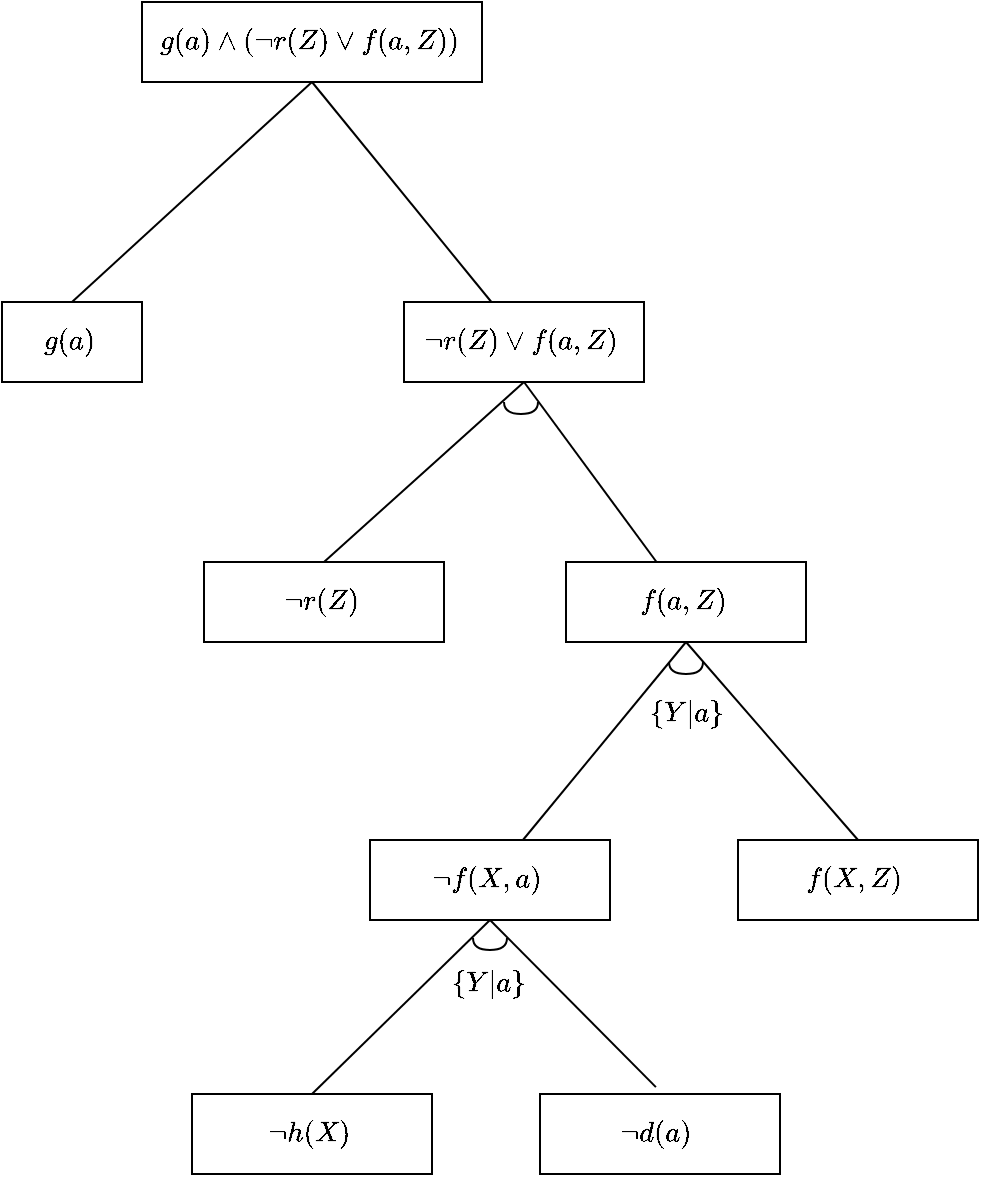 <mxfile version="14.1.8" type="device"><diagram id="fCDD8lMnLZh4A5w1Xm2v" name="Página-1"><mxGraphModel dx="918" dy="568" grid="0" gridSize="10" guides="1" tooltips="1" connect="1" arrows="1" fold="1" page="1" pageScale="1" pageWidth="827" pageHeight="1169" math="1" shadow="0"><root><mxCell id="0"/><mxCell id="1" parent="0"/><mxCell id="TPBA8oxg8LPt78Pjeoq4-2" style="rounded=0;orthogonalLoop=1;jettySize=auto;html=1;exitX=0.5;exitY=1;exitDx=0;exitDy=0;entryX=0.5;entryY=0;entryDx=0;entryDy=0;endArrow=none;endFill=0;" edge="1" parent="1" source="TPBA8oxg8LPt78Pjeoq4-4" target="TPBA8oxg8LPt78Pjeoq4-5"><mxGeometry relative="1" as="geometry"/></mxCell><mxCell id="TPBA8oxg8LPt78Pjeoq4-3" style="rounded=0;orthogonalLoop=1;jettySize=auto;html=1;exitX=0.5;exitY=1;exitDx=0;exitDy=0;endArrow=none;endFill=0;" edge="1" parent="1" source="TPBA8oxg8LPt78Pjeoq4-4" target="TPBA8oxg8LPt78Pjeoq4-8"><mxGeometry relative="1" as="geometry"/></mxCell><mxCell id="TPBA8oxg8LPt78Pjeoq4-4" value="\( g(a) \land (\lnot r(Z)\lor f(a,Z)) \)&lt;span&gt;&amp;nbsp;&lt;/span&gt;" style="rounded=0;whiteSpace=wrap;html=1;" vertex="1" parent="1"><mxGeometry x="240" y="160" width="170" height="40" as="geometry"/></mxCell><mxCell id="TPBA8oxg8LPt78Pjeoq4-5" value="\( g(a) \)&lt;span style=&quot;background-color: initial;&quot;&gt;&amp;nbsp;&lt;/span&gt;" style="rounded=0;whiteSpace=wrap;html=1;" vertex="1" parent="1"><mxGeometry x="170" y="310" width="70" height="40" as="geometry"/></mxCell><mxCell id="TPBA8oxg8LPt78Pjeoq4-6" style="rounded=0;orthogonalLoop=1;jettySize=auto;html=1;exitX=0.5;exitY=1;exitDx=0;exitDy=0;entryX=0.5;entryY=0;entryDx=0;entryDy=0;endArrow=none;endFill=0;" edge="1" parent="1" source="TPBA8oxg8LPt78Pjeoq4-8" target="TPBA8oxg8LPt78Pjeoq4-9"><mxGeometry relative="1" as="geometry"/></mxCell><mxCell id="TPBA8oxg8LPt78Pjeoq4-7" style="rounded=0;orthogonalLoop=1;jettySize=auto;html=1;exitX=0.5;exitY=1;exitDx=0;exitDy=0;endArrow=none;endFill=0;" edge="1" parent="1" source="TPBA8oxg8LPt78Pjeoq4-8" target="TPBA8oxg8LPt78Pjeoq4-10"><mxGeometry relative="1" as="geometry"/></mxCell><mxCell id="TPBA8oxg8LPt78Pjeoq4-8" value="\( \lnot r(Z)\lor f(a,Z) \)&lt;span&gt;&amp;nbsp;&lt;/span&gt;" style="rounded=0;whiteSpace=wrap;html=1;" vertex="1" parent="1"><mxGeometry x="371" y="310" width="120" height="40" as="geometry"/></mxCell><mxCell id="TPBA8oxg8LPt78Pjeoq4-9" value="\( \lnot r(Z) \)&lt;span style=&quot;background-color: initial;&quot;&gt;&amp;nbsp;&lt;/span&gt;" style="rounded=0;whiteSpace=wrap;html=1;" vertex="1" parent="1"><mxGeometry x="271" y="440" width="120" height="40" as="geometry"/></mxCell><mxCell id="TPBA8oxg8LPt78Pjeoq4-16" style="orthogonalLoop=1;jettySize=auto;html=1;exitX=0.5;exitY=1;exitDx=0;exitDy=0;endArrow=none;endFill=0;" edge="1" parent="1" source="TPBA8oxg8LPt78Pjeoq4-10" target="TPBA8oxg8LPt78Pjeoq4-14"><mxGeometry relative="1" as="geometry"/></mxCell><mxCell id="TPBA8oxg8LPt78Pjeoq4-17" style="edgeStyle=none;orthogonalLoop=1;jettySize=auto;html=1;exitX=0.5;exitY=1;exitDx=0;exitDy=0;entryX=0.5;entryY=0;entryDx=0;entryDy=0;endArrow=none;endFill=0;" edge="1" parent="1" source="TPBA8oxg8LPt78Pjeoq4-10" target="TPBA8oxg8LPt78Pjeoq4-15"><mxGeometry relative="1" as="geometry"/></mxCell><mxCell id="TPBA8oxg8LPt78Pjeoq4-10" value="\( f(a,Z) \)&lt;span&gt;&amp;nbsp;&lt;/span&gt;" style="rounded=0;whiteSpace=wrap;html=1;" vertex="1" parent="1"><mxGeometry x="452" y="440" width="120" height="40" as="geometry"/></mxCell><mxCell id="TPBA8oxg8LPt78Pjeoq4-13" value="" style="endArrow=none;html=1;edgeStyle=orthogonalEdgeStyle;curved=1;" edge="1" parent="1"><mxGeometry width="50" height="50" relative="1" as="geometry"><mxPoint x="421" y="360" as="sourcePoint"/><mxPoint x="438" y="360" as="targetPoint"/><Array as="points"><mxPoint x="421" y="366"/><mxPoint x="438" y="366"/></Array></mxGeometry></mxCell><mxCell id="TPBA8oxg8LPt78Pjeoq4-21" style="edgeStyle=none;orthogonalLoop=1;jettySize=auto;html=1;exitX=0.5;exitY=1;exitDx=0;exitDy=0;entryX=0.5;entryY=0;entryDx=0;entryDy=0;endArrow=none;endFill=0;" edge="1" parent="1" source="TPBA8oxg8LPt78Pjeoq4-14" target="TPBA8oxg8LPt78Pjeoq4-19"><mxGeometry relative="1" as="geometry"/></mxCell><mxCell id="TPBA8oxg8LPt78Pjeoq4-22" style="edgeStyle=none;orthogonalLoop=1;jettySize=auto;html=1;exitX=0.5;exitY=1;exitDx=0;exitDy=0;entryX=0.483;entryY=-0.086;entryDx=0;entryDy=0;entryPerimeter=0;endArrow=none;endFill=0;" edge="1" parent="1" source="TPBA8oxg8LPt78Pjeoq4-14" target="TPBA8oxg8LPt78Pjeoq4-20"><mxGeometry relative="1" as="geometry"/></mxCell><mxCell id="TPBA8oxg8LPt78Pjeoq4-14" value="\( \lnot f(X,a) \)&lt;span&gt;&amp;nbsp;&lt;/span&gt;" style="rounded=0;whiteSpace=wrap;html=1;" vertex="1" parent="1"><mxGeometry x="354" y="579" width="120" height="40" as="geometry"/></mxCell><mxCell id="TPBA8oxg8LPt78Pjeoq4-15" value="\( f(X,Z) \)&lt;span&gt;&amp;nbsp;&lt;/span&gt;" style="rounded=0;whiteSpace=wrap;html=1;" vertex="1" parent="1"><mxGeometry x="538" y="579" width="120" height="40" as="geometry"/></mxCell><mxCell id="TPBA8oxg8LPt78Pjeoq4-18" value="" style="endArrow=none;html=1;edgeStyle=orthogonalEdgeStyle;curved=1;" edge="1" parent="1"><mxGeometry width="50" height="50" relative="1" as="geometry"><mxPoint x="503.5" y="490" as="sourcePoint"/><mxPoint x="520.5" y="490" as="targetPoint"/><Array as="points"><mxPoint x="503.5" y="496"/><mxPoint x="520.5" y="496"/></Array></mxGeometry></mxCell><mxCell id="TPBA8oxg8LPt78Pjeoq4-19" value="\( \lnot h(X) \)&lt;span&gt;&amp;nbsp;&lt;/span&gt;" style="rounded=0;whiteSpace=wrap;html=1;" vertex="1" parent="1"><mxGeometry x="265" y="706" width="120" height="40" as="geometry"/></mxCell><mxCell id="TPBA8oxg8LPt78Pjeoq4-20" value="\( \lnot d(a) \)&lt;span&gt;&amp;nbsp;&lt;/span&gt;" style="rounded=0;whiteSpace=wrap;html=1;" vertex="1" parent="1"><mxGeometry x="439" y="706" width="120" height="40" as="geometry"/></mxCell><mxCell id="TPBA8oxg8LPt78Pjeoq4-23" value="" style="endArrow=none;html=1;edgeStyle=orthogonalEdgeStyle;curved=1;" edge="1" parent="1"><mxGeometry width="50" height="50" relative="1" as="geometry"><mxPoint x="405.5" y="628" as="sourcePoint"/><mxPoint x="422.5" y="628" as="targetPoint"/><Array as="points"><mxPoint x="405.5" y="634"/><mxPoint x="422.5" y="634"/></Array></mxGeometry></mxCell><mxCell id="TPBA8oxg8LPt78Pjeoq4-24" value="\( \{Y|a\} \)" style="text;html=1;strokeColor=none;fillColor=none;align=center;verticalAlign=middle;whiteSpace=wrap;rounded=0;" vertex="1" parent="1"><mxGeometry x="480.5" y="506" width="63" height="20" as="geometry"/></mxCell><mxCell id="TPBA8oxg8LPt78Pjeoq4-26" value="\( \{Y|a\} \)" style="text;html=1;strokeColor=none;fillColor=none;align=center;verticalAlign=middle;whiteSpace=wrap;rounded=0;" vertex="1" parent="1"><mxGeometry x="382" y="641" width="63" height="20" as="geometry"/></mxCell></root></mxGraphModel></diagram></mxfile>